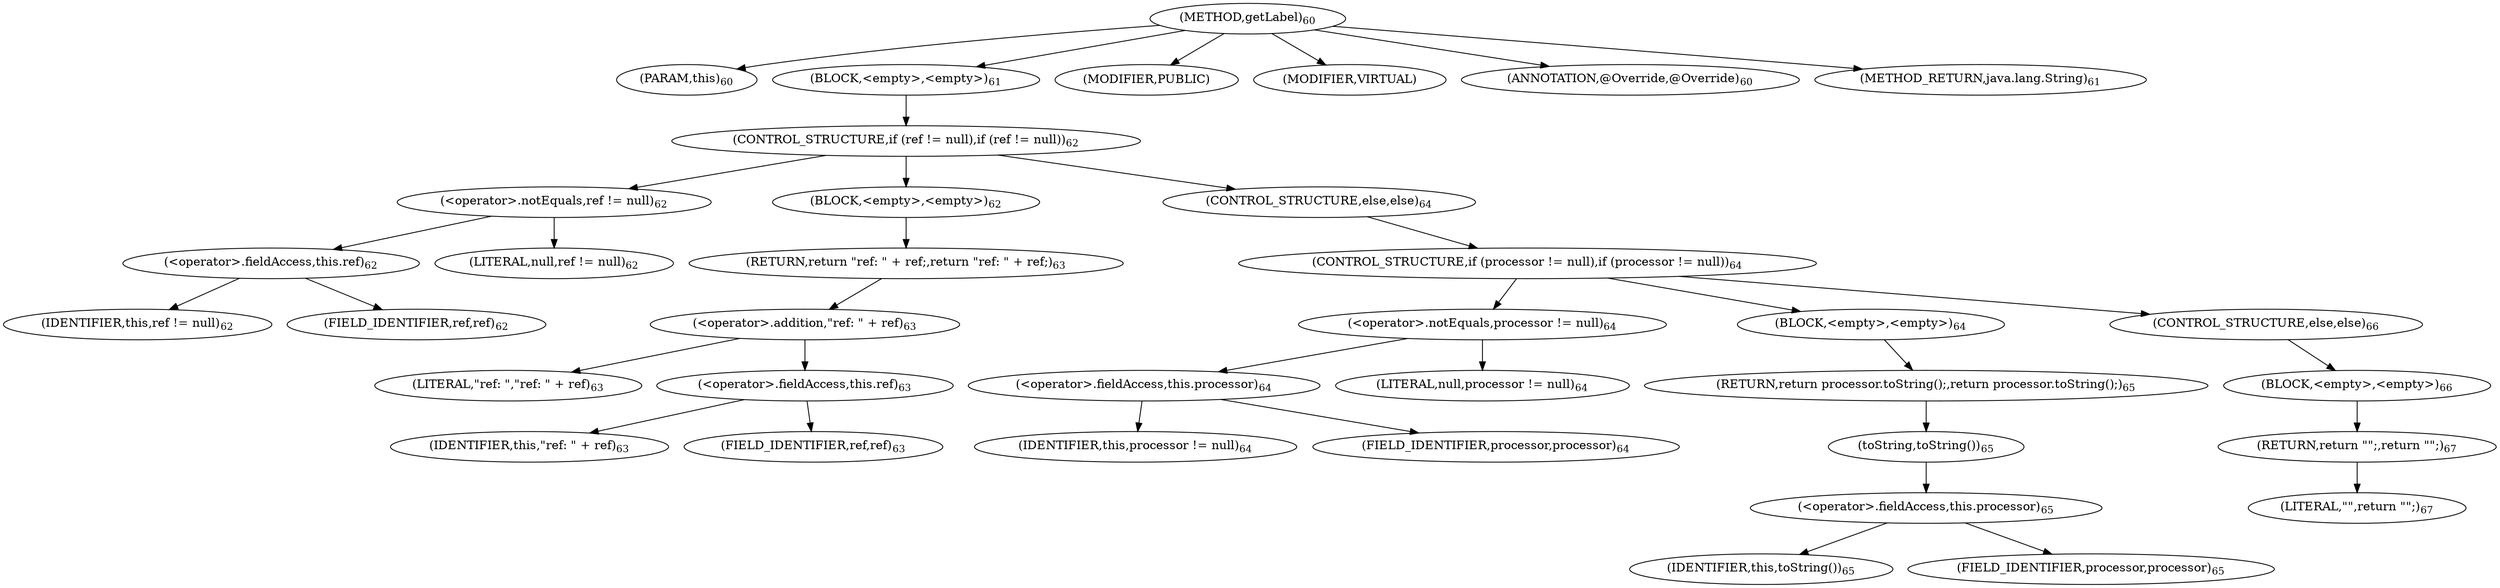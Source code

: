 digraph "getLabel" {  
"77" [label = <(METHOD,getLabel)<SUB>60</SUB>> ]
"78" [label = <(PARAM,this)<SUB>60</SUB>> ]
"79" [label = <(BLOCK,&lt;empty&gt;,&lt;empty&gt;)<SUB>61</SUB>> ]
"80" [label = <(CONTROL_STRUCTURE,if (ref != null),if (ref != null))<SUB>62</SUB>> ]
"81" [label = <(&lt;operator&gt;.notEquals,ref != null)<SUB>62</SUB>> ]
"82" [label = <(&lt;operator&gt;.fieldAccess,this.ref)<SUB>62</SUB>> ]
"83" [label = <(IDENTIFIER,this,ref != null)<SUB>62</SUB>> ]
"84" [label = <(FIELD_IDENTIFIER,ref,ref)<SUB>62</SUB>> ]
"85" [label = <(LITERAL,null,ref != null)<SUB>62</SUB>> ]
"86" [label = <(BLOCK,&lt;empty&gt;,&lt;empty&gt;)<SUB>62</SUB>> ]
"87" [label = <(RETURN,return &quot;ref: &quot; + ref;,return &quot;ref: &quot; + ref;)<SUB>63</SUB>> ]
"88" [label = <(&lt;operator&gt;.addition,&quot;ref: &quot; + ref)<SUB>63</SUB>> ]
"89" [label = <(LITERAL,&quot;ref: &quot;,&quot;ref: &quot; + ref)<SUB>63</SUB>> ]
"90" [label = <(&lt;operator&gt;.fieldAccess,this.ref)<SUB>63</SUB>> ]
"91" [label = <(IDENTIFIER,this,&quot;ref: &quot; + ref)<SUB>63</SUB>> ]
"92" [label = <(FIELD_IDENTIFIER,ref,ref)<SUB>63</SUB>> ]
"93" [label = <(CONTROL_STRUCTURE,else,else)<SUB>64</SUB>> ]
"94" [label = <(CONTROL_STRUCTURE,if (processor != null),if (processor != null))<SUB>64</SUB>> ]
"95" [label = <(&lt;operator&gt;.notEquals,processor != null)<SUB>64</SUB>> ]
"96" [label = <(&lt;operator&gt;.fieldAccess,this.processor)<SUB>64</SUB>> ]
"97" [label = <(IDENTIFIER,this,processor != null)<SUB>64</SUB>> ]
"98" [label = <(FIELD_IDENTIFIER,processor,processor)<SUB>64</SUB>> ]
"99" [label = <(LITERAL,null,processor != null)<SUB>64</SUB>> ]
"100" [label = <(BLOCK,&lt;empty&gt;,&lt;empty&gt;)<SUB>64</SUB>> ]
"101" [label = <(RETURN,return processor.toString();,return processor.toString();)<SUB>65</SUB>> ]
"102" [label = <(toString,toString())<SUB>65</SUB>> ]
"103" [label = <(&lt;operator&gt;.fieldAccess,this.processor)<SUB>65</SUB>> ]
"104" [label = <(IDENTIFIER,this,toString())<SUB>65</SUB>> ]
"105" [label = <(FIELD_IDENTIFIER,processor,processor)<SUB>65</SUB>> ]
"106" [label = <(CONTROL_STRUCTURE,else,else)<SUB>66</SUB>> ]
"107" [label = <(BLOCK,&lt;empty&gt;,&lt;empty&gt;)<SUB>66</SUB>> ]
"108" [label = <(RETURN,return &quot;&quot;;,return &quot;&quot;;)<SUB>67</SUB>> ]
"109" [label = <(LITERAL,&quot;&quot;,return &quot;&quot;;)<SUB>67</SUB>> ]
"110" [label = <(MODIFIER,PUBLIC)> ]
"111" [label = <(MODIFIER,VIRTUAL)> ]
"112" [label = <(ANNOTATION,@Override,@Override)<SUB>60</SUB>> ]
"113" [label = <(METHOD_RETURN,java.lang.String)<SUB>61</SUB>> ]
  "77" -> "78" 
  "77" -> "79" 
  "77" -> "110" 
  "77" -> "111" 
  "77" -> "112" 
  "77" -> "113" 
  "79" -> "80" 
  "80" -> "81" 
  "80" -> "86" 
  "80" -> "93" 
  "81" -> "82" 
  "81" -> "85" 
  "82" -> "83" 
  "82" -> "84" 
  "86" -> "87" 
  "87" -> "88" 
  "88" -> "89" 
  "88" -> "90" 
  "90" -> "91" 
  "90" -> "92" 
  "93" -> "94" 
  "94" -> "95" 
  "94" -> "100" 
  "94" -> "106" 
  "95" -> "96" 
  "95" -> "99" 
  "96" -> "97" 
  "96" -> "98" 
  "100" -> "101" 
  "101" -> "102" 
  "102" -> "103" 
  "103" -> "104" 
  "103" -> "105" 
  "106" -> "107" 
  "107" -> "108" 
  "108" -> "109" 
}
